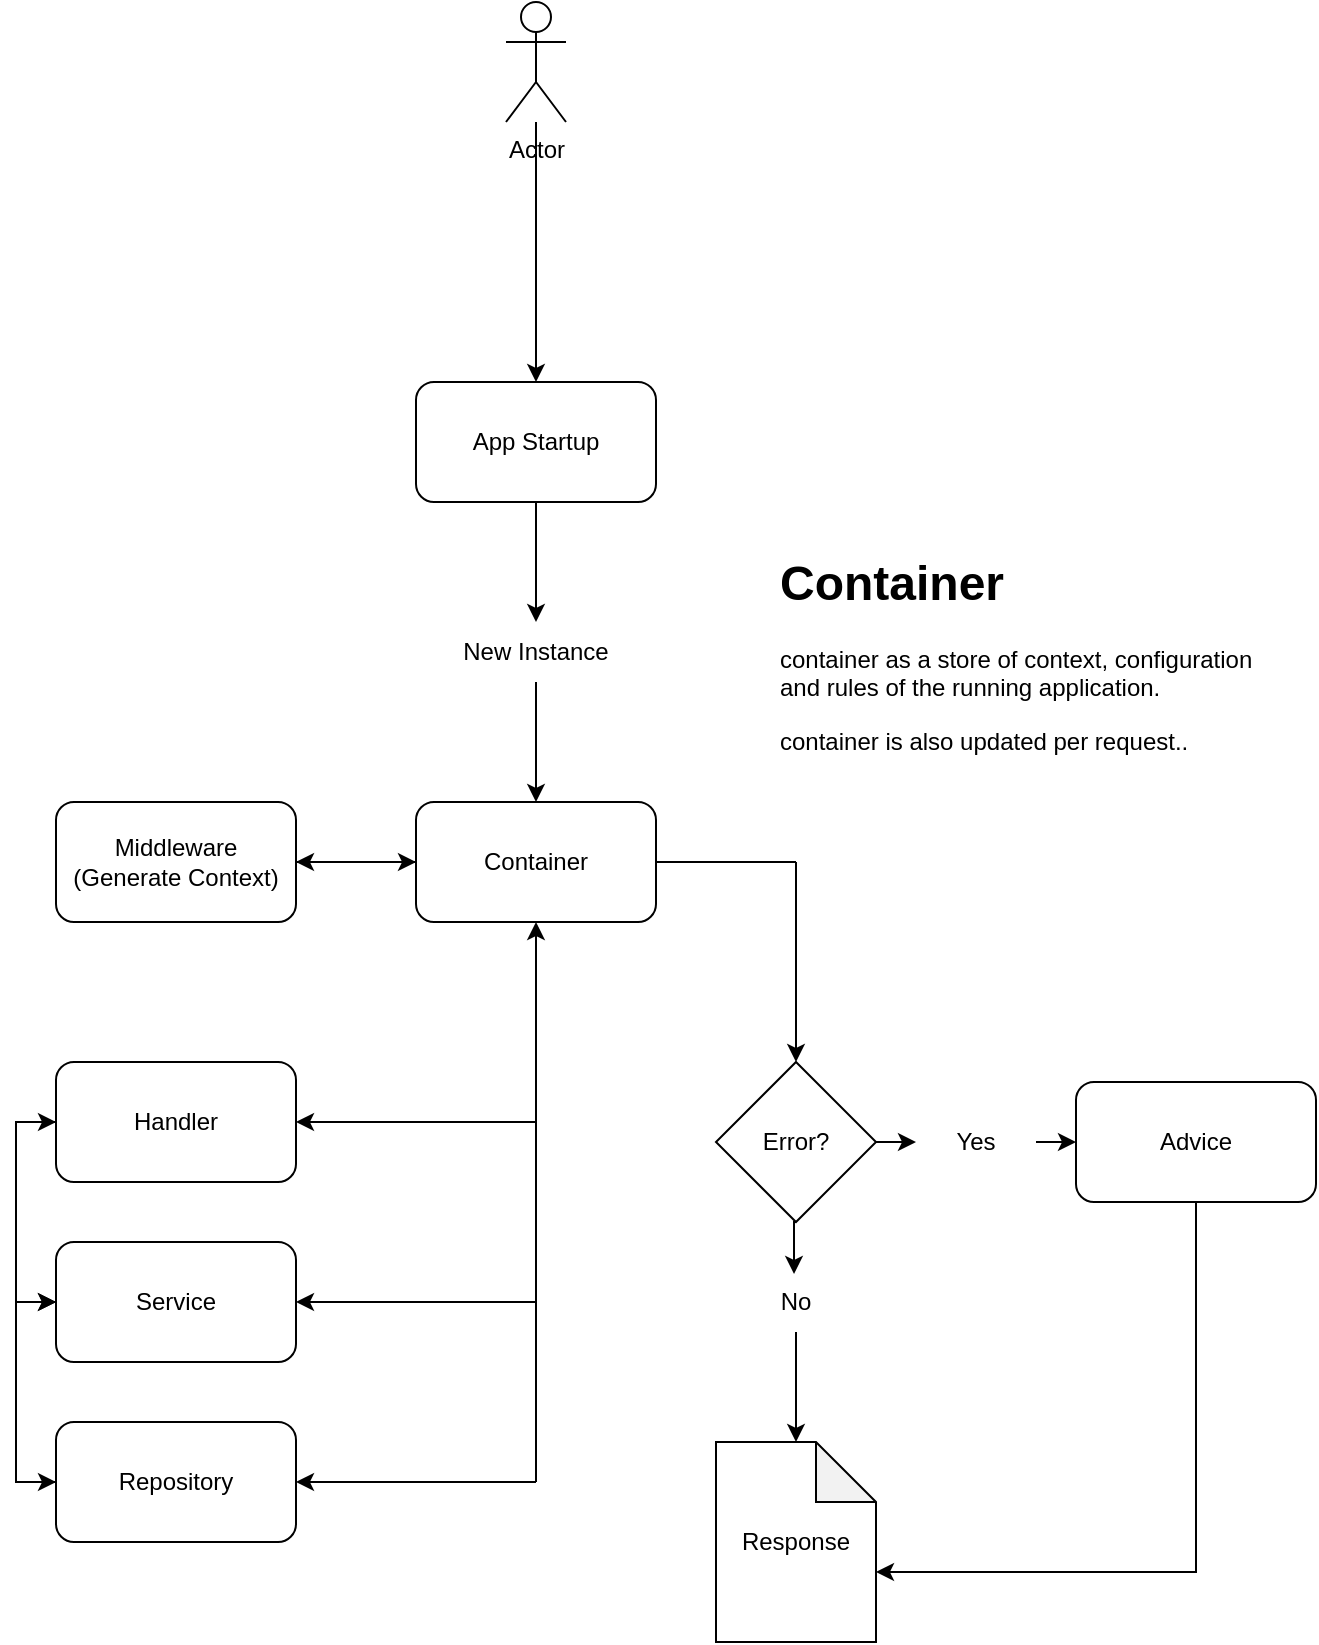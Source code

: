 <mxfile version="24.8.3">
  <diagram name="Page-1" id="Fr1sMG6X3ZSavMqRq0PU">
    <mxGraphModel dx="1818" dy="1095" grid="1" gridSize="10" guides="1" tooltips="1" connect="1" arrows="1" fold="1" page="1" pageScale="1" pageWidth="850" pageHeight="1100" math="0" shadow="0">
      <root>
        <mxCell id="0" />
        <mxCell id="1" parent="0" />
        <mxCell id="BC059xfo4H1Qpgpk-Aju-14" style="edgeStyle=orthogonalEdgeStyle;rounded=0;orthogonalLoop=1;jettySize=auto;html=1;exitX=0.5;exitY=1;exitDx=0;exitDy=0;entryX=0.5;entryY=0;entryDx=0;entryDy=0;" edge="1" parent="1" source="BC059xfo4H1Qpgpk-Aju-1" target="BC059xfo4H1Qpgpk-Aju-12">
          <mxGeometry relative="1" as="geometry" />
        </mxCell>
        <mxCell id="BC059xfo4H1Qpgpk-Aju-1" value="App Startup" style="rounded=1;whiteSpace=wrap;html=1;" vertex="1" parent="1">
          <mxGeometry x="320" y="330" width="120" height="60" as="geometry" />
        </mxCell>
        <mxCell id="BC059xfo4H1Qpgpk-Aju-17" style="edgeStyle=orthogonalEdgeStyle;rounded=0;orthogonalLoop=1;jettySize=auto;html=1;exitX=0;exitY=0.5;exitDx=0;exitDy=0;entryX=1;entryY=0.5;entryDx=0;entryDy=0;" edge="1" parent="1" source="BC059xfo4H1Qpgpk-Aju-2" target="BC059xfo4H1Qpgpk-Aju-16">
          <mxGeometry relative="1" as="geometry" />
        </mxCell>
        <mxCell id="BC059xfo4H1Qpgpk-Aju-2" value="Container" style="rounded=1;whiteSpace=wrap;html=1;" vertex="1" parent="1">
          <mxGeometry x="320" y="540" width="120" height="60" as="geometry" />
        </mxCell>
        <mxCell id="BC059xfo4H1Qpgpk-Aju-43" style="edgeStyle=orthogonalEdgeStyle;rounded=0;orthogonalLoop=1;jettySize=auto;html=1;exitX=0;exitY=0.5;exitDx=0;exitDy=0;entryX=0;entryY=0.5;entryDx=0;entryDy=0;" edge="1" parent="1" source="BC059xfo4H1Qpgpk-Aju-3" target="BC059xfo4H1Qpgpk-Aju-4">
          <mxGeometry relative="1" as="geometry" />
        </mxCell>
        <mxCell id="BC059xfo4H1Qpgpk-Aju-3" value="Handler" style="rounded=1;whiteSpace=wrap;html=1;" vertex="1" parent="1">
          <mxGeometry x="140" y="670" width="120" height="60" as="geometry" />
        </mxCell>
        <mxCell id="BC059xfo4H1Qpgpk-Aju-44" style="edgeStyle=orthogonalEdgeStyle;rounded=0;orthogonalLoop=1;jettySize=auto;html=1;exitX=0;exitY=0.5;exitDx=0;exitDy=0;entryX=0;entryY=0.5;entryDx=0;entryDy=0;" edge="1" parent="1" source="BC059xfo4H1Qpgpk-Aju-4" target="BC059xfo4H1Qpgpk-Aju-3">
          <mxGeometry relative="1" as="geometry" />
        </mxCell>
        <mxCell id="BC059xfo4H1Qpgpk-Aju-46" style="edgeStyle=orthogonalEdgeStyle;rounded=0;orthogonalLoop=1;jettySize=auto;html=1;exitX=0;exitY=0.5;exitDx=0;exitDy=0;entryX=0;entryY=0.5;entryDx=0;entryDy=0;" edge="1" parent="1" source="BC059xfo4H1Qpgpk-Aju-4" target="BC059xfo4H1Qpgpk-Aju-5">
          <mxGeometry relative="1" as="geometry" />
        </mxCell>
        <mxCell id="BC059xfo4H1Qpgpk-Aju-4" value="Service" style="rounded=1;whiteSpace=wrap;html=1;" vertex="1" parent="1">
          <mxGeometry x="140" y="760" width="120" height="60" as="geometry" />
        </mxCell>
        <mxCell id="BC059xfo4H1Qpgpk-Aju-45" style="edgeStyle=orthogonalEdgeStyle;rounded=0;orthogonalLoop=1;jettySize=auto;html=1;exitX=0;exitY=0.5;exitDx=0;exitDy=0;entryX=0;entryY=0.5;entryDx=0;entryDy=0;" edge="1" parent="1" source="BC059xfo4H1Qpgpk-Aju-5" target="BC059xfo4H1Qpgpk-Aju-4">
          <mxGeometry relative="1" as="geometry" />
        </mxCell>
        <mxCell id="BC059xfo4H1Qpgpk-Aju-5" value="Repository" style="rounded=1;whiteSpace=wrap;html=1;" vertex="1" parent="1">
          <mxGeometry x="140" y="850" width="120" height="60" as="geometry" />
        </mxCell>
        <mxCell id="BC059xfo4H1Qpgpk-Aju-6" value="&lt;h1 style=&quot;margin-top: 0px;&quot;&gt;Container&lt;/h1&gt;&lt;p&gt;container as a store of context, configuration and rules of the running application.&lt;/p&gt;&lt;p&gt;&lt;span style=&quot;background-color: initial;&quot;&gt;container is also updated per request.&lt;/span&gt;.&lt;/p&gt;" style="text;html=1;whiteSpace=wrap;overflow=hidden;rounded=0;" vertex="1" parent="1">
          <mxGeometry x="500" y="410" width="240" height="120" as="geometry" />
        </mxCell>
        <mxCell id="BC059xfo4H1Qpgpk-Aju-9" style="edgeStyle=orthogonalEdgeStyle;rounded=0;orthogonalLoop=1;jettySize=auto;html=1;entryX=0.5;entryY=0;entryDx=0;entryDy=0;" edge="1" parent="1" source="BC059xfo4H1Qpgpk-Aju-8" target="BC059xfo4H1Qpgpk-Aju-1">
          <mxGeometry relative="1" as="geometry" />
        </mxCell>
        <mxCell id="BC059xfo4H1Qpgpk-Aju-8" value="Actor" style="shape=umlActor;verticalLabelPosition=bottom;verticalAlign=top;html=1;outlineConnect=0;" vertex="1" parent="1">
          <mxGeometry x="365" y="140" width="30" height="60" as="geometry" />
        </mxCell>
        <mxCell id="BC059xfo4H1Qpgpk-Aju-15" style="edgeStyle=orthogonalEdgeStyle;rounded=0;orthogonalLoop=1;jettySize=auto;html=1;exitX=0.5;exitY=1;exitDx=0;exitDy=0;entryX=0.5;entryY=0;entryDx=0;entryDy=0;" edge="1" parent="1" source="BC059xfo4H1Qpgpk-Aju-12" target="BC059xfo4H1Qpgpk-Aju-2">
          <mxGeometry relative="1" as="geometry" />
        </mxCell>
        <mxCell id="BC059xfo4H1Qpgpk-Aju-12" value="New Instance" style="text;html=1;align=center;verticalAlign=middle;whiteSpace=wrap;rounded=0;" vertex="1" parent="1">
          <mxGeometry x="340" y="450" width="80" height="30" as="geometry" />
        </mxCell>
        <mxCell id="BC059xfo4H1Qpgpk-Aju-18" style="edgeStyle=orthogonalEdgeStyle;rounded=0;orthogonalLoop=1;jettySize=auto;html=1;exitX=1;exitY=0.5;exitDx=0;exitDy=0;entryX=0;entryY=0.5;entryDx=0;entryDy=0;" edge="1" parent="1" source="BC059xfo4H1Qpgpk-Aju-16" target="BC059xfo4H1Qpgpk-Aju-2">
          <mxGeometry relative="1" as="geometry" />
        </mxCell>
        <mxCell id="BC059xfo4H1Qpgpk-Aju-16" value="Middleware&lt;div&gt;(Generate Context)&lt;/div&gt;" style="rounded=1;whiteSpace=wrap;html=1;" vertex="1" parent="1">
          <mxGeometry x="140" y="540" width="120" height="60" as="geometry" />
        </mxCell>
        <mxCell id="BC059xfo4H1Qpgpk-Aju-23" value="" style="endArrow=classic;html=1;rounded=0;entryX=0.5;entryY=1;entryDx=0;entryDy=0;" edge="1" parent="1" target="BC059xfo4H1Qpgpk-Aju-2">
          <mxGeometry width="50" height="50" relative="1" as="geometry">
            <mxPoint x="380" y="880" as="sourcePoint" />
            <mxPoint x="260" y="680" as="targetPoint" />
          </mxGeometry>
        </mxCell>
        <mxCell id="BC059xfo4H1Qpgpk-Aju-24" value="" style="endArrow=classic;html=1;rounded=0;entryX=1;entryY=0.5;entryDx=0;entryDy=0;" edge="1" parent="1" target="BC059xfo4H1Qpgpk-Aju-3">
          <mxGeometry width="50" height="50" relative="1" as="geometry">
            <mxPoint x="380" y="700" as="sourcePoint" />
            <mxPoint x="260" y="680" as="targetPoint" />
          </mxGeometry>
        </mxCell>
        <mxCell id="BC059xfo4H1Qpgpk-Aju-25" value="" style="endArrow=classic;html=1;rounded=0;entryX=1;entryY=0.5;entryDx=0;entryDy=0;" edge="1" parent="1" target="BC059xfo4H1Qpgpk-Aju-4">
          <mxGeometry width="50" height="50" relative="1" as="geometry">
            <mxPoint x="380" y="790" as="sourcePoint" />
            <mxPoint x="260" y="680" as="targetPoint" />
          </mxGeometry>
        </mxCell>
        <mxCell id="BC059xfo4H1Qpgpk-Aju-26" value="" style="endArrow=classic;html=1;rounded=0;entryX=1;entryY=0.5;entryDx=0;entryDy=0;" edge="1" parent="1" target="BC059xfo4H1Qpgpk-Aju-5">
          <mxGeometry width="50" height="50" relative="1" as="geometry">
            <mxPoint x="380" y="880" as="sourcePoint" />
            <mxPoint x="260" y="680" as="targetPoint" />
          </mxGeometry>
        </mxCell>
        <mxCell id="BC059xfo4H1Qpgpk-Aju-27" value="Advice" style="rounded=1;whiteSpace=wrap;html=1;" vertex="1" parent="1">
          <mxGeometry x="650" y="680" width="120" height="60" as="geometry" />
        </mxCell>
        <mxCell id="BC059xfo4H1Qpgpk-Aju-29" value="Response" style="shape=note;whiteSpace=wrap;html=1;backgroundOutline=1;darkOpacity=0.05;" vertex="1" parent="1">
          <mxGeometry x="470" y="860" width="80" height="100" as="geometry" />
        </mxCell>
        <mxCell id="BC059xfo4H1Qpgpk-Aju-31" value="" style="endArrow=none;html=1;rounded=0;exitX=1;exitY=0.5;exitDx=0;exitDy=0;" edge="1" parent="1" source="BC059xfo4H1Qpgpk-Aju-2">
          <mxGeometry width="50" height="50" relative="1" as="geometry">
            <mxPoint x="450" y="570" as="sourcePoint" />
            <mxPoint x="510" y="570" as="targetPoint" />
          </mxGeometry>
        </mxCell>
        <mxCell id="BC059xfo4H1Qpgpk-Aju-35" style="edgeStyle=orthogonalEdgeStyle;rounded=0;orthogonalLoop=1;jettySize=auto;html=1;exitX=1;exitY=0.5;exitDx=0;exitDy=0;entryX=0;entryY=0.5;entryDx=0;entryDy=0;" edge="1" parent="1" source="BC059xfo4H1Qpgpk-Aju-32" target="BC059xfo4H1Qpgpk-Aju-34">
          <mxGeometry relative="1" as="geometry" />
        </mxCell>
        <mxCell id="BC059xfo4H1Qpgpk-Aju-32" value="Error?" style="rhombus;whiteSpace=wrap;html=1;" vertex="1" parent="1">
          <mxGeometry x="470" y="670" width="80" height="80" as="geometry" />
        </mxCell>
        <mxCell id="BC059xfo4H1Qpgpk-Aju-33" value="" style="endArrow=classic;html=1;rounded=0;entryX=0.5;entryY=0;entryDx=0;entryDy=0;" edge="1" parent="1" target="BC059xfo4H1Qpgpk-Aju-32">
          <mxGeometry width="50" height="50" relative="1" as="geometry">
            <mxPoint x="510" y="570" as="sourcePoint" />
            <mxPoint x="260" y="680" as="targetPoint" />
          </mxGeometry>
        </mxCell>
        <mxCell id="BC059xfo4H1Qpgpk-Aju-36" style="edgeStyle=orthogonalEdgeStyle;rounded=0;orthogonalLoop=1;jettySize=auto;html=1;exitX=1;exitY=0.5;exitDx=0;exitDy=0;entryX=0;entryY=0.5;entryDx=0;entryDy=0;" edge="1" parent="1" source="BC059xfo4H1Qpgpk-Aju-34" target="BC059xfo4H1Qpgpk-Aju-27">
          <mxGeometry relative="1" as="geometry" />
        </mxCell>
        <mxCell id="BC059xfo4H1Qpgpk-Aju-34" value="Yes" style="text;html=1;align=center;verticalAlign=middle;whiteSpace=wrap;rounded=0;" vertex="1" parent="1">
          <mxGeometry x="570" y="695" width="60" height="30" as="geometry" />
        </mxCell>
        <mxCell id="BC059xfo4H1Qpgpk-Aju-37" style="edgeStyle=orthogonalEdgeStyle;rounded=0;orthogonalLoop=1;jettySize=auto;html=1;exitX=0.5;exitY=1;exitDx=0;exitDy=0;entryX=0;entryY=0;entryDx=80;entryDy=65;entryPerimeter=0;" edge="1" parent="1" source="BC059xfo4H1Qpgpk-Aju-27" target="BC059xfo4H1Qpgpk-Aju-29">
          <mxGeometry relative="1" as="geometry" />
        </mxCell>
        <mxCell id="BC059xfo4H1Qpgpk-Aju-39" style="edgeStyle=orthogonalEdgeStyle;rounded=0;orthogonalLoop=1;jettySize=auto;html=1;exitX=0.5;exitY=1;exitDx=0;exitDy=0;entryX=0.467;entryY=0.033;entryDx=0;entryDy=0;entryPerimeter=0;" edge="1" parent="1" source="BC059xfo4H1Qpgpk-Aju-32">
          <mxGeometry relative="1" as="geometry">
            <mxPoint x="509.01" y="775.99" as="targetPoint" />
          </mxGeometry>
        </mxCell>
        <mxCell id="BC059xfo4H1Qpgpk-Aju-41" value="No" style="text;html=1;align=center;verticalAlign=middle;whiteSpace=wrap;rounded=0;" vertex="1" parent="1">
          <mxGeometry x="480" y="775" width="60" height="30" as="geometry" />
        </mxCell>
        <mxCell id="BC059xfo4H1Qpgpk-Aju-42" style="edgeStyle=orthogonalEdgeStyle;rounded=0;orthogonalLoop=1;jettySize=auto;html=1;exitX=0.5;exitY=1;exitDx=0;exitDy=0;entryX=0.5;entryY=0;entryDx=0;entryDy=0;entryPerimeter=0;" edge="1" parent="1" source="BC059xfo4H1Qpgpk-Aju-41" target="BC059xfo4H1Qpgpk-Aju-29">
          <mxGeometry relative="1" as="geometry" />
        </mxCell>
      </root>
    </mxGraphModel>
  </diagram>
</mxfile>
